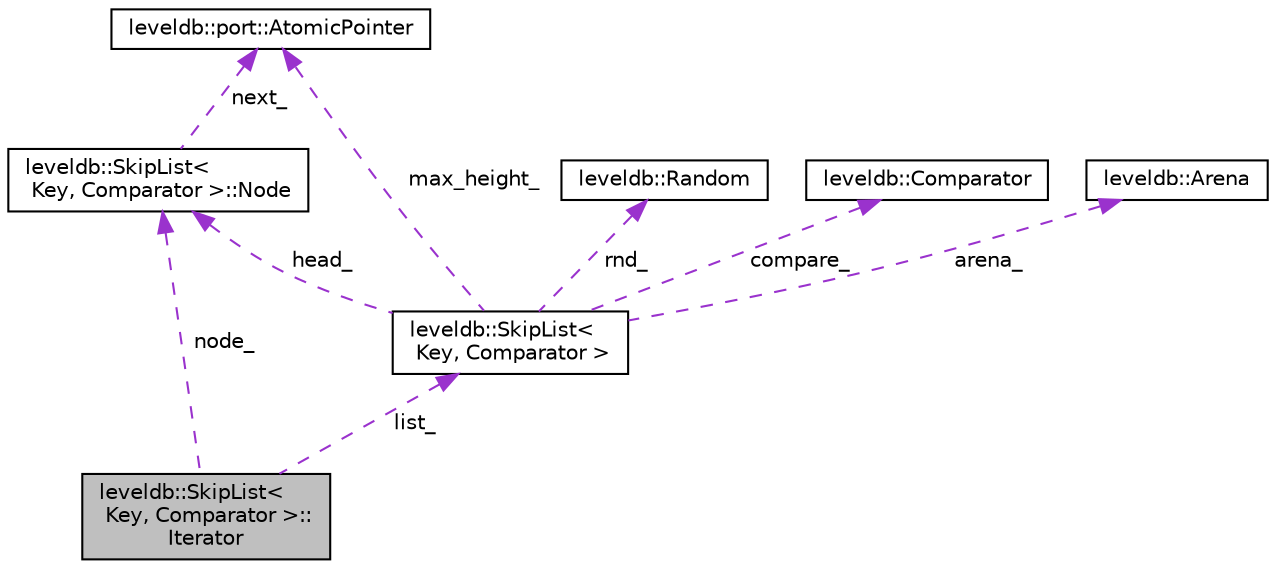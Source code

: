 digraph "leveldb::SkipList&lt; Key, Comparator &gt;::Iterator"
{
  edge [fontname="Helvetica",fontsize="10",labelfontname="Helvetica",labelfontsize="10"];
  node [fontname="Helvetica",fontsize="10",shape=record];
  Node1 [label="leveldb::SkipList\<\l Key, Comparator \>::\lIterator",height=0.2,width=0.4,color="black", fillcolor="grey75", style="filled" fontcolor="black"];
  Node2 -> Node1 [dir="back",color="darkorchid3",fontsize="10",style="dashed",label=" node_" ,fontname="Helvetica"];
  Node2 [label="leveldb::SkipList\<\l Key, Comparator \>::Node",height=0.2,width=0.4,color="black", fillcolor="white", style="filled",URL="$structleveldb_1_1_skip_list_1_1_node.html"];
  Node3 -> Node2 [dir="back",color="darkorchid3",fontsize="10",style="dashed",label=" next_" ,fontname="Helvetica"];
  Node3 [label="leveldb::port::AtomicPointer",height=0.2,width=0.4,color="black", fillcolor="white", style="filled",URL="$classleveldb_1_1port_1_1_atomic_pointer.html"];
  Node4 -> Node1 [dir="back",color="darkorchid3",fontsize="10",style="dashed",label=" list_" ,fontname="Helvetica"];
  Node4 [label="leveldb::SkipList\<\l Key, Comparator \>",height=0.2,width=0.4,color="black", fillcolor="white", style="filled",URL="$classleveldb_1_1_skip_list.html"];
  Node2 -> Node4 [dir="back",color="darkorchid3",fontsize="10",style="dashed",label=" head_" ,fontname="Helvetica"];
  Node5 -> Node4 [dir="back",color="darkorchid3",fontsize="10",style="dashed",label=" rnd_" ,fontname="Helvetica"];
  Node5 [label="leveldb::Random",height=0.2,width=0.4,color="black", fillcolor="white", style="filled",URL="$classleveldb_1_1_random.html"];
  Node3 -> Node4 [dir="back",color="darkorchid3",fontsize="10",style="dashed",label=" max_height_" ,fontname="Helvetica"];
  Node6 -> Node4 [dir="back",color="darkorchid3",fontsize="10",style="dashed",label=" compare_" ,fontname="Helvetica"];
  Node6 [label="leveldb::Comparator",height=0.2,width=0.4,color="black", fillcolor="white", style="filled",URL="$structleveldb_1_1_comparator.html"];
  Node7 -> Node4 [dir="back",color="darkorchid3",fontsize="10",style="dashed",label=" arena_" ,fontname="Helvetica"];
  Node7 [label="leveldb::Arena",height=0.2,width=0.4,color="black", fillcolor="white", style="filled",URL="$classleveldb_1_1_arena.html"];
}
